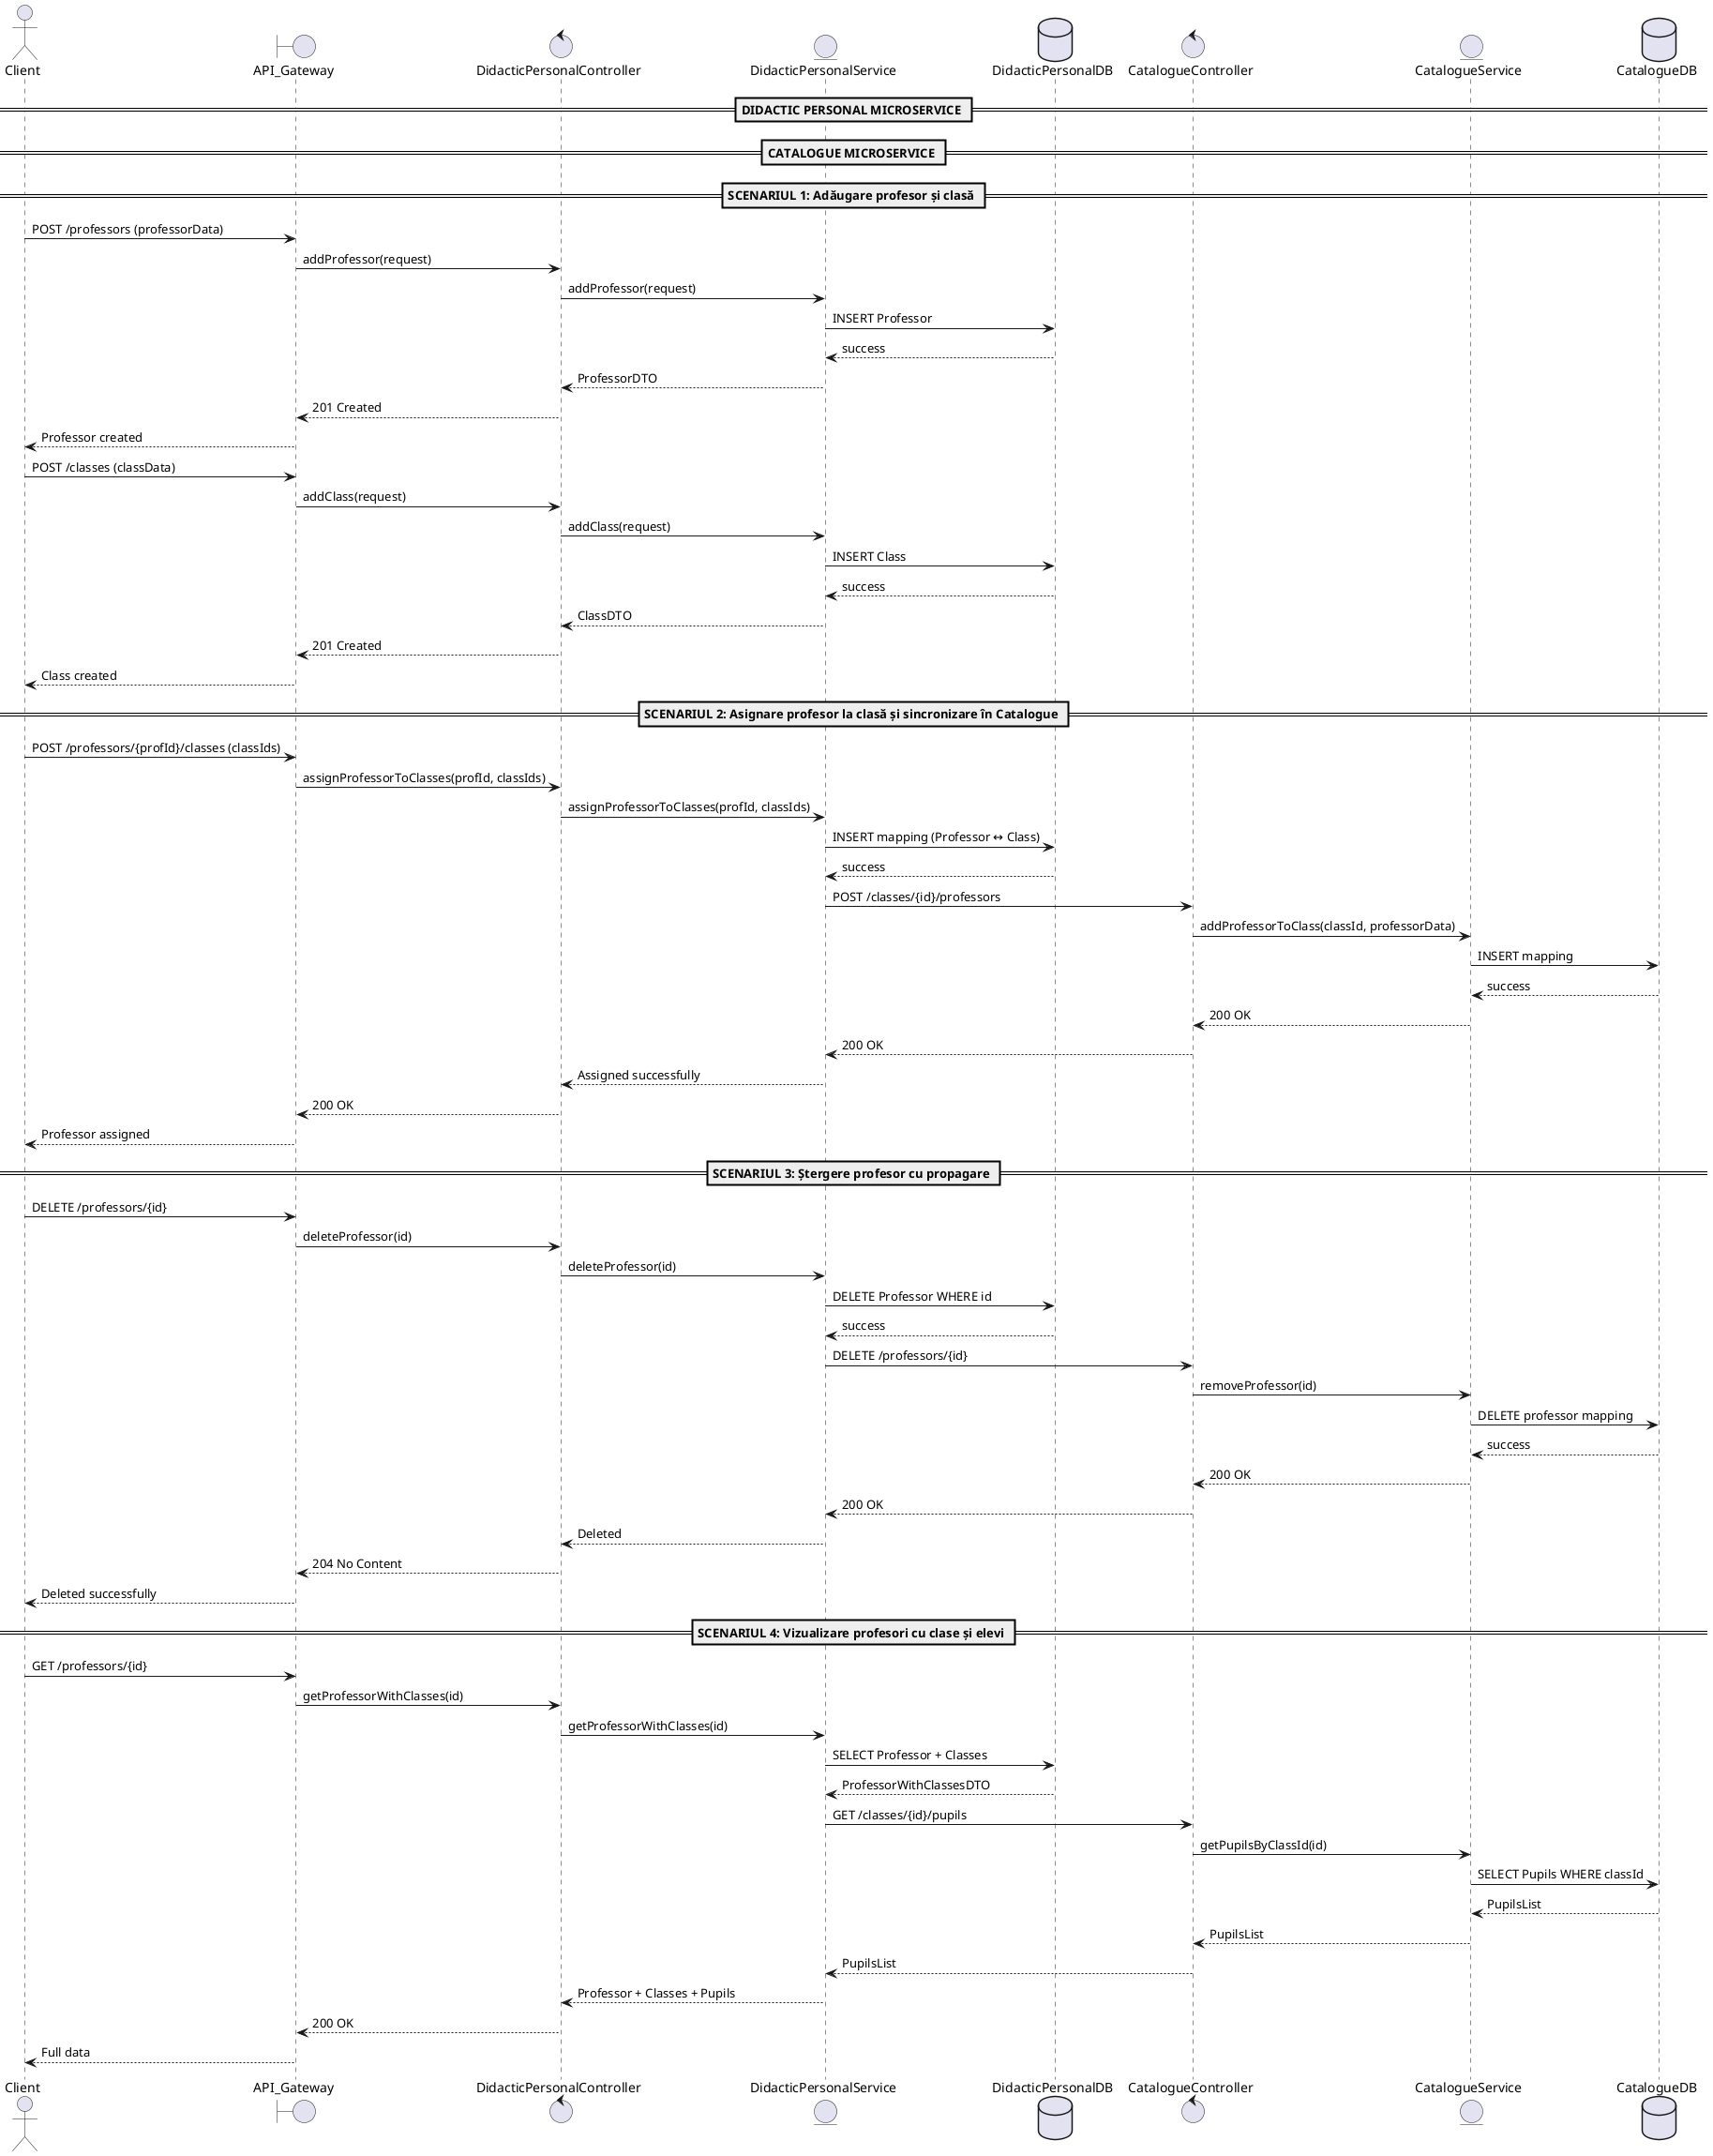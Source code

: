 
@startuml
actor Client
boundary API_Gateway as API

== DIDACTIC PERSONAL MICROSERVICE ==
control DidacticPersonalController as DP_Controller
entity DidacticPersonalService as DP_Service
database DidacticPersonalDB as DP_DB

== CATALOGUE MICROSERVICE ==
control CatalogueController as Cat_Controller
entity CatalogueService as Cat_Service
database CatalogueDB as Cat_DB

== SCENARIUL 1: Adăugare profesor și clasă ==
Client -> API: POST /professors (professorData)
API -> DP_Controller: addProfessor(request)
DP_Controller -> DP_Service: addProfessor(request)
DP_Service -> DP_DB: INSERT Professor
DP_DB --> DP_Service: success
DP_Service --> DP_Controller: ProfessorDTO
DP_Controller --> API: 201 Created
API --> Client: Professor created

Client -> API: POST /classes (classData)
API -> DP_Controller: addClass(request)
DP_Controller -> DP_Service: addClass(request)
DP_Service -> DP_DB: INSERT Class
DP_DB --> DP_Service: success
DP_Service --> DP_Controller: ClassDTO
DP_Controller --> API: 201 Created
API --> Client: Class created

== SCENARIUL 2: Asignare profesor la clasă și sincronizare în Catalogue ==
Client -> API: POST /professors/{profId}/classes (classIds)
API -> DP_Controller: assignProfessorToClasses(profId, classIds)
DP_Controller -> DP_Service: assignProfessorToClasses(profId, classIds)
DP_Service -> DP_DB: INSERT mapping (Professor ↔ Class)
DP_DB --> DP_Service: success

' Propagare către Catalogue
DP_Service -> Cat_Controller: POST /classes/{id}/professors
Cat_Controller -> Cat_Service: addProfessorToClass(classId, professorData)
Cat_Service -> Cat_DB: INSERT mapping
Cat_DB --> Cat_Service: success
Cat_Service --> Cat_Controller: 200 OK
Cat_Controller --> DP_Service: 200 OK
DP_Service --> DP_Controller: Assigned successfully
DP_Controller --> API: 200 OK
API --> Client: Professor assigned

== SCENARIUL 3: Ștergere profesor cu propagare ==
Client -> API: DELETE /professors/{id}
API -> DP_Controller: deleteProfessor(id)
DP_Controller -> DP_Service: deleteProfessor(id)
DP_Service -> DP_DB: DELETE Professor WHERE id
DP_DB --> DP_Service: success

' Propagare către Catalogue
DP_Service -> Cat_Controller: DELETE /professors/{id}
Cat_Controller -> Cat_Service: removeProfessor(id)
Cat_Service -> Cat_DB: DELETE professor mapping
Cat_DB --> Cat_Service: success
Cat_Service --> Cat_Controller: 200 OK
Cat_Controller --> DP_Service: 200 OK
DP_Service --> DP_Controller: Deleted
DP_Controller --> API: 204 No Content
API --> Client: Deleted successfully

== SCENARIUL 4: Vizualizare profesori cu clase și elevi ==
Client -> API: GET /professors/{id}
API -> DP_Controller: getProfessorWithClasses(id)
DP_Controller -> DP_Service: getProfessorWithClasses(id)
DP_Service -> DP_DB: SELECT Professor + Classes
DP_DB --> DP_Service: ProfessorWithClassesDTO

' Interogare elevi din alt microserviciu
DP_Service -> Cat_Controller: GET /classes/{id}/pupils
Cat_Controller -> Cat_Service: getPupilsByClassId(id)
Cat_Service -> Cat_DB: SELECT Pupils WHERE classId
Cat_DB --> Cat_Service: PupilsList
Cat_Service --> Cat_Controller: PupilsList
Cat_Controller --> DP_Service: PupilsList
DP_Service --> DP_Controller: Professor + Classes + Pupils
DP_Controller --> API: 200 OK
API --> Client: Full data
@enduml
